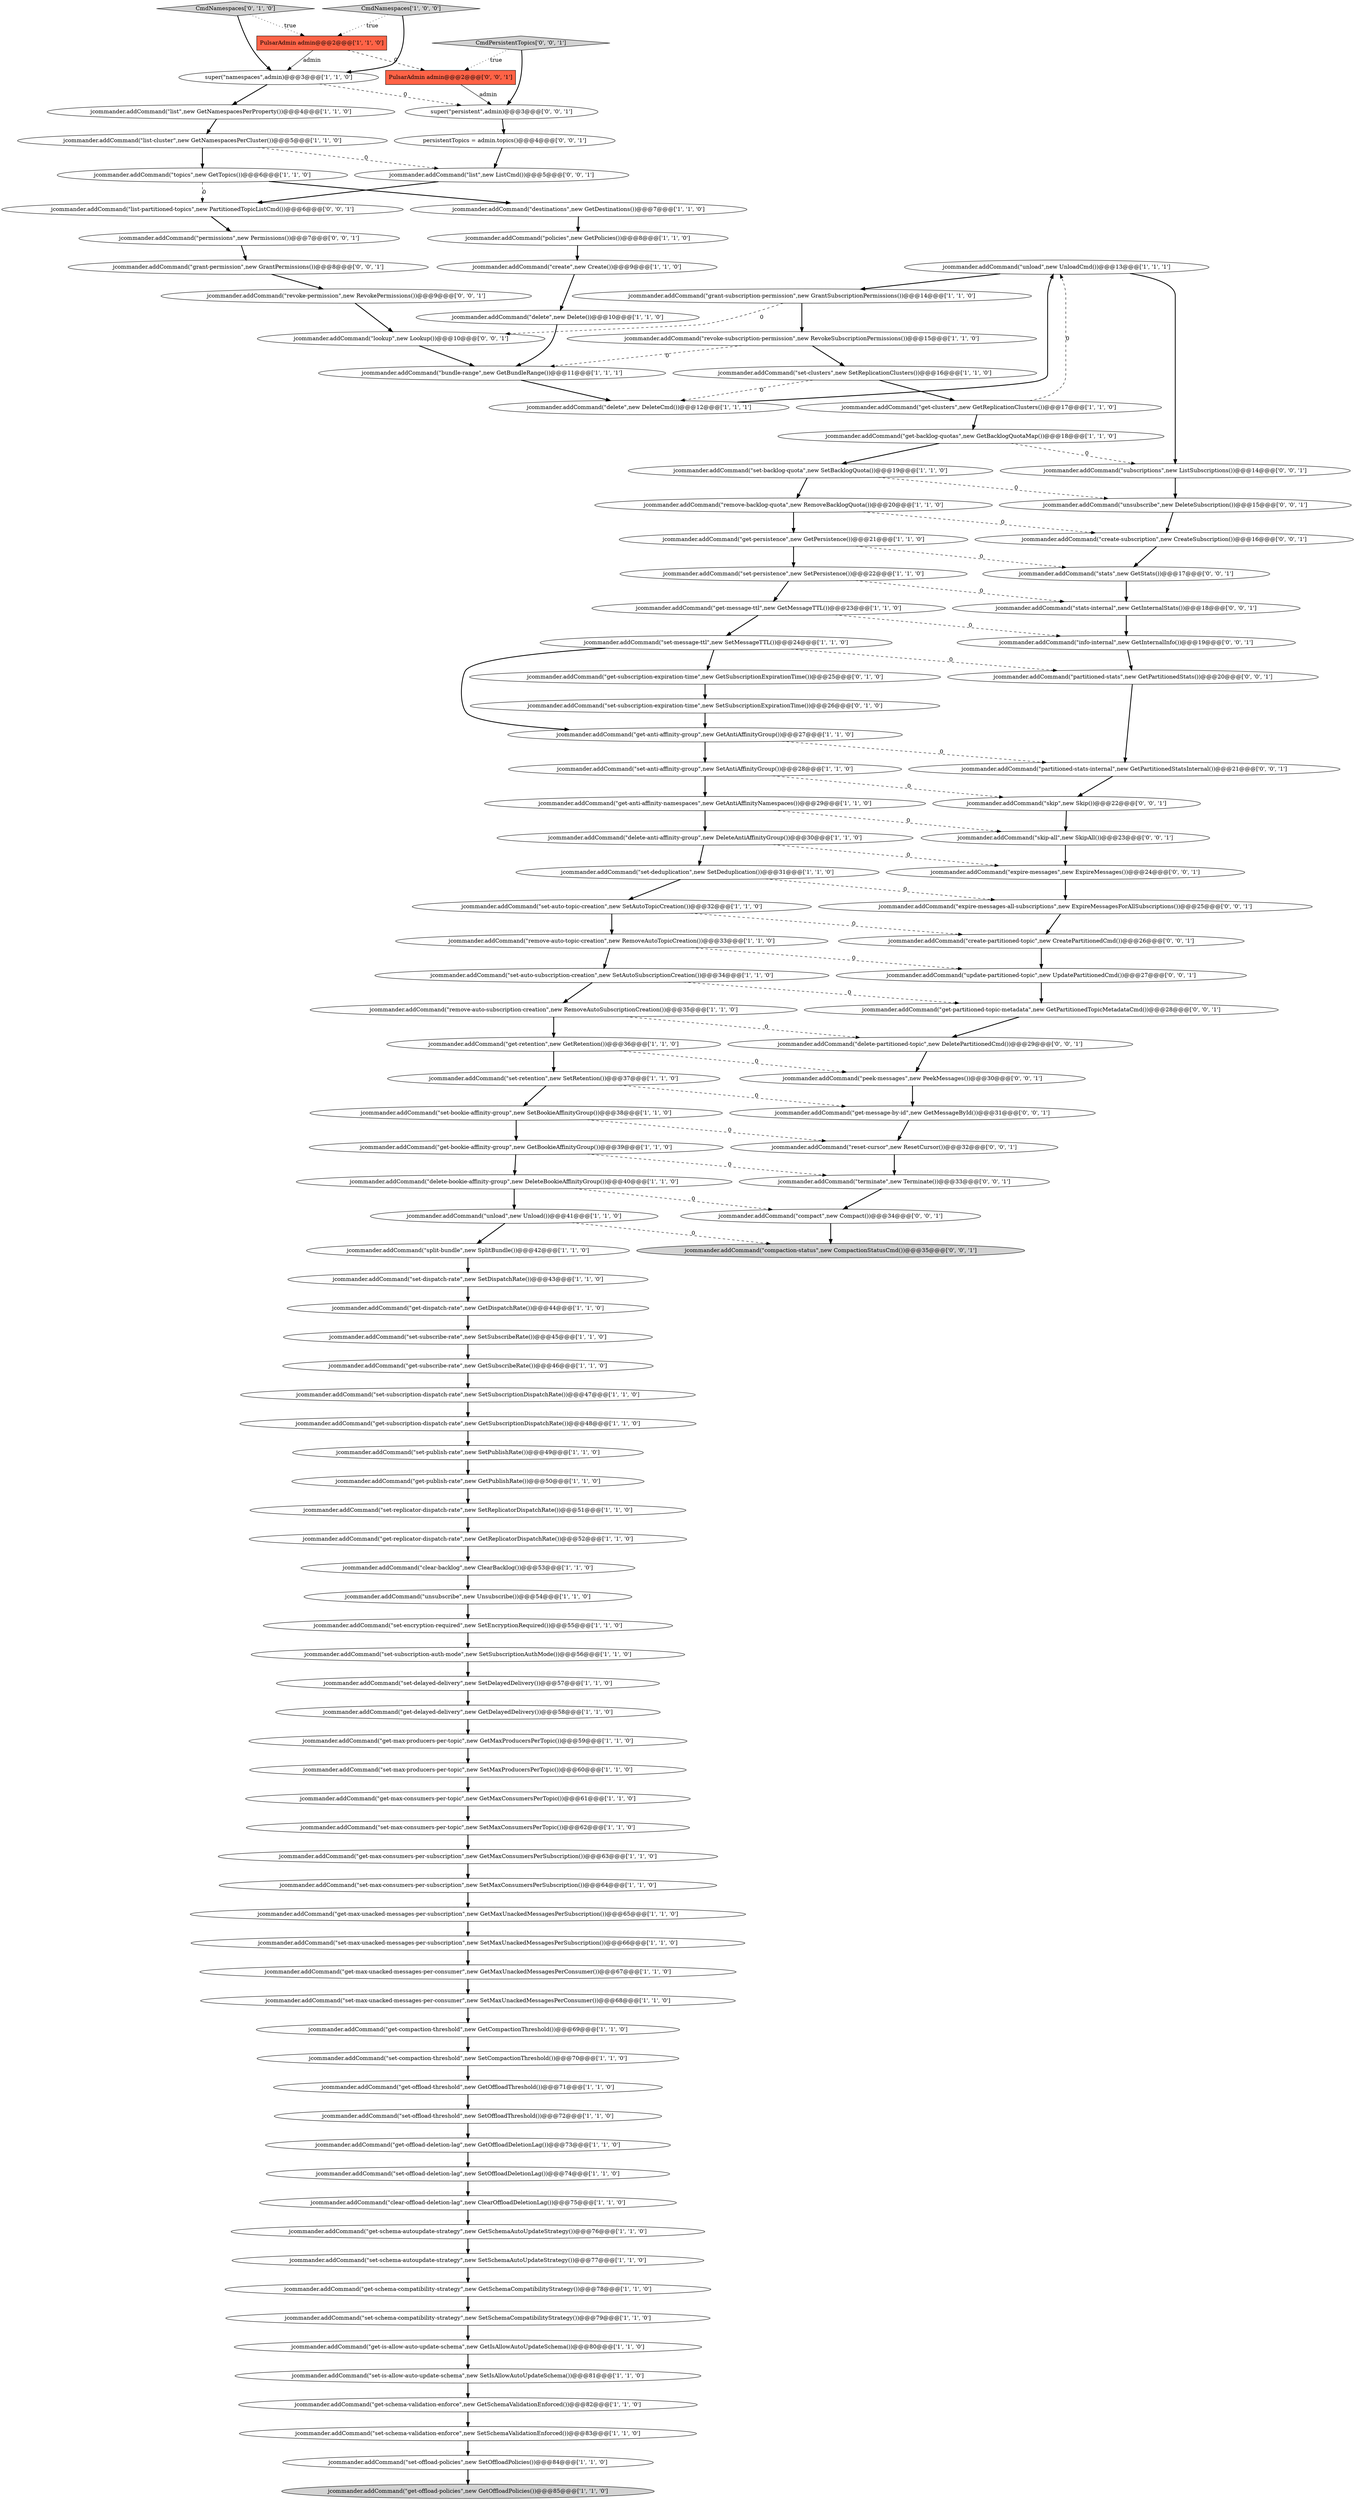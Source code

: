 digraph {
34 [style = filled, label = "jcommander.addCommand(\"get-schema-validation-enforce\",new GetSchemaValidationEnforced())@@@82@@@['1', '1', '0']", fillcolor = white, shape = ellipse image = "AAA0AAABBB1BBB"];
53 [style = filled, label = "jcommander.addCommand(\"set-replicator-dispatch-rate\",new SetReplicatorDispatchRate())@@@51@@@['1', '1', '0']", fillcolor = white, shape = ellipse image = "AAA0AAABBB1BBB"];
40 [style = filled, label = "jcommander.addCommand(\"set-max-unacked-messages-per-consumer\",new SetMaxUnackedMessagesPerConsumer())@@@68@@@['1', '1', '0']", fillcolor = white, shape = ellipse image = "AAA0AAABBB1BBB"];
18 [style = filled, label = "jcommander.addCommand(\"get-schema-autoupdate-strategy\",new GetSchemaAutoUpdateStrategy())@@@76@@@['1', '1', '0']", fillcolor = white, shape = ellipse image = "AAA0AAABBB1BBB"];
3 [style = filled, label = "jcommander.addCommand(\"policies\",new GetPolicies())@@@8@@@['1', '1', '0']", fillcolor = white, shape = ellipse image = "AAA0AAABBB1BBB"];
67 [style = filled, label = "jcommander.addCommand(\"get-bookie-affinity-group\",new GetBookieAffinityGroup())@@@39@@@['1', '1', '0']", fillcolor = white, shape = ellipse image = "AAA0AAABBB1BBB"];
33 [style = filled, label = "jcommander.addCommand(\"grant-subscription-permission\",new GrantSubscriptionPermissions())@@@14@@@['1', '1', '0']", fillcolor = white, shape = ellipse image = "AAA0AAABBB1BBB"];
41 [style = filled, label = "jcommander.addCommand(\"delete\",new DeleteCmd())@@@12@@@['1', '1', '1']", fillcolor = white, shape = ellipse image = "AAA0AAABBB1BBB"];
113 [style = filled, label = "jcommander.addCommand(\"update-partitioned-topic\",new UpdatePartitionedCmd())@@@27@@@['0', '0', '1']", fillcolor = white, shape = ellipse image = "AAA0AAABBB3BBB"];
68 [style = filled, label = "jcommander.addCommand(\"set-offload-threshold\",new SetOffloadThreshold())@@@72@@@['1', '1', '0']", fillcolor = white, shape = ellipse image = "AAA0AAABBB1BBB"];
20 [style = filled, label = "jcommander.addCommand(\"revoke-subscription-permission\",new RevokeSubscriptionPermissions())@@@15@@@['1', '1', '0']", fillcolor = white, shape = ellipse image = "AAA0AAABBB1BBB"];
49 [style = filled, label = "jcommander.addCommand(\"get-delayed-delivery\",new GetDelayedDelivery())@@@58@@@['1', '1', '0']", fillcolor = white, shape = ellipse image = "AAA0AAABBB1BBB"];
74 [style = filled, label = "jcommander.addCommand(\"get-persistence\",new GetPersistence())@@@21@@@['1', '1', '0']", fillcolor = white, shape = ellipse image = "AAA0AAABBB1BBB"];
60 [style = filled, label = "jcommander.addCommand(\"set-schema-compatibility-strategy\",new SetSchemaCompatibilityStrategy())@@@79@@@['1', '1', '0']", fillcolor = white, shape = ellipse image = "AAA0AAABBB1BBB"];
75 [style = filled, label = "jcommander.addCommand(\"remove-auto-subscription-creation\",new RemoveAutoSubscriptionCreation())@@@35@@@['1', '1', '0']", fillcolor = white, shape = ellipse image = "AAA0AAABBB1BBB"];
100 [style = filled, label = "jcommander.addCommand(\"delete-partitioned-topic\",new DeletePartitionedCmd())@@@29@@@['0', '0', '1']", fillcolor = white, shape = ellipse image = "AAA0AAABBB3BBB"];
19 [style = filled, label = "jcommander.addCommand(\"get-max-consumers-per-topic\",new GetMaxConsumersPerTopic())@@@61@@@['1', '1', '0']", fillcolor = white, shape = ellipse image = "AAA0AAABBB1BBB"];
72 [style = filled, label = "jcommander.addCommand(\"set-schema-autoupdate-strategy\",new SetSchemaAutoUpdateStrategy())@@@77@@@['1', '1', '0']", fillcolor = white, shape = ellipse image = "AAA0AAABBB1BBB"];
102 [style = filled, label = "jcommander.addCommand(\"info-internal\",new GetInternalInfo())@@@19@@@['0', '0', '1']", fillcolor = white, shape = ellipse image = "AAA0AAABBB3BBB"];
64 [style = filled, label = "jcommander.addCommand(\"set-dispatch-rate\",new SetDispatchRate())@@@43@@@['1', '1', '0']", fillcolor = white, shape = ellipse image = "AAA0AAABBB1BBB"];
25 [style = filled, label = "jcommander.addCommand(\"unload\",new UnloadCmd())@@@13@@@['1', '1', '1']", fillcolor = white, shape = ellipse image = "AAA0AAABBB1BBB"];
111 [style = filled, label = "jcommander.addCommand(\"create-partitioned-topic\",new CreatePartitionedCmd())@@@26@@@['0', '0', '1']", fillcolor = white, shape = ellipse image = "AAA0AAABBB3BBB"];
2 [style = filled, label = "jcommander.addCommand(\"get-max-consumers-per-subscription\",new GetMaxConsumersPerSubscription())@@@63@@@['1', '1', '0']", fillcolor = white, shape = ellipse image = "AAA0AAABBB1BBB"];
23 [style = filled, label = "jcommander.addCommand(\"set-compaction-threshold\",new SetCompactionThreshold())@@@70@@@['1', '1', '0']", fillcolor = white, shape = ellipse image = "AAA0AAABBB1BBB"];
116 [style = filled, label = "PulsarAdmin admin@@@2@@@['0', '0', '1']", fillcolor = tomato, shape = box image = "AAA0AAABBB3BBB"];
45 [style = filled, label = "jcommander.addCommand(\"delete\",new Delete())@@@10@@@['1', '1', '0']", fillcolor = white, shape = ellipse image = "AAA0AAABBB1BBB"];
50 [style = filled, label = "jcommander.addCommand(\"delete-anti-affinity-group\",new DeleteAntiAffinityGroup())@@@30@@@['1', '1', '0']", fillcolor = white, shape = ellipse image = "AAA0AAABBB1BBB"];
4 [style = filled, label = "jcommander.addCommand(\"set-subscription-auth-mode\",new SetSubscriptionAuthMode())@@@56@@@['1', '1', '0']", fillcolor = white, shape = ellipse image = "AAA0AAABBB1BBB"];
10 [style = filled, label = "jcommander.addCommand(\"set-max-unacked-messages-per-subscription\",new SetMaxUnackedMessagesPerSubscription())@@@66@@@['1', '1', '0']", fillcolor = white, shape = ellipse image = "AAA0AAABBB1BBB"];
117 [style = filled, label = "super(\"persistent\",admin)@@@3@@@['0', '0', '1']", fillcolor = white, shape = ellipse image = "AAA0AAABBB3BBB"];
77 [style = filled, label = "jcommander.addCommand(\"set-max-producers-per-topic\",new SetMaxProducersPerTopic())@@@60@@@['1', '1', '0']", fillcolor = white, shape = ellipse image = "AAA0AAABBB1BBB"];
48 [style = filled, label = "jcommander.addCommand(\"get-message-ttl\",new GetMessageTTL())@@@23@@@['1', '1', '0']", fillcolor = white, shape = ellipse image = "AAA0AAABBB1BBB"];
91 [style = filled, label = "CmdPersistentTopics['0', '0', '1']", fillcolor = lightgray, shape = diamond image = "AAA0AAABBB3BBB"];
27 [style = filled, label = "jcommander.addCommand(\"get-replicator-dispatch-rate\",new GetReplicatorDispatchRate())@@@52@@@['1', '1', '0']", fillcolor = white, shape = ellipse image = "AAA0AAABBB1BBB"];
90 [style = filled, label = "jcommander.addCommand(\"create-subscription\",new CreateSubscription())@@@16@@@['0', '0', '1']", fillcolor = white, shape = ellipse image = "AAA0AAABBB3BBB"];
112 [style = filled, label = "jcommander.addCommand(\"revoke-permission\",new RevokePermissions())@@@9@@@['0', '0', '1']", fillcolor = white, shape = ellipse image = "AAA0AAABBB3BBB"];
8 [style = filled, label = "jcommander.addCommand(\"unsubscribe\",new Unsubscribe())@@@54@@@['1', '1', '0']", fillcolor = white, shape = ellipse image = "AAA0AAABBB1BBB"];
87 [style = filled, label = "jcommander.addCommand(\"list-partitioned-topics\",new PartitionedTopicListCmd())@@@6@@@['0', '0', '1']", fillcolor = white, shape = ellipse image = "AAA0AAABBB3BBB"];
54 [style = filled, label = "jcommander.addCommand(\"get-max-producers-per-topic\",new GetMaxProducersPerTopic())@@@59@@@['1', '1', '0']", fillcolor = white, shape = ellipse image = "AAA0AAABBB1BBB"];
16 [style = filled, label = "jcommander.addCommand(\"set-publish-rate\",new SetPublishRate())@@@49@@@['1', '1', '0']", fillcolor = white, shape = ellipse image = "AAA0AAABBB1BBB"];
7 [style = filled, label = "jcommander.addCommand(\"list\",new GetNamespacesPerProperty())@@@4@@@['1', '1', '0']", fillcolor = white, shape = ellipse image = "AAA0AAABBB1BBB"];
30 [style = filled, label = "jcommander.addCommand(\"split-bundle\",new SplitBundle())@@@42@@@['1', '1', '0']", fillcolor = white, shape = ellipse image = "AAA0AAABBB1BBB"];
46 [style = filled, label = "jcommander.addCommand(\"set-subscription-dispatch-rate\",new SetSubscriptionDispatchRate())@@@47@@@['1', '1', '0']", fillcolor = white, shape = ellipse image = "AAA0AAABBB1BBB"];
66 [style = filled, label = "jcommander.addCommand(\"get-anti-affinity-group\",new GetAntiAffinityGroup())@@@27@@@['1', '1', '0']", fillcolor = white, shape = ellipse image = "AAA0AAABBB1BBB"];
81 [style = filled, label = "jcommander.addCommand(\"set-retention\",new SetRetention())@@@37@@@['1', '1', '0']", fillcolor = white, shape = ellipse image = "AAA0AAABBB1BBB"];
63 [style = filled, label = "jcommander.addCommand(\"set-schema-validation-enforce\",new SetSchemaValidationEnforced())@@@83@@@['1', '1', '0']", fillcolor = white, shape = ellipse image = "AAA0AAABBB1BBB"];
80 [style = filled, label = "jcommander.addCommand(\"clear-offload-deletion-lag\",new ClearOffloadDeletionLag())@@@75@@@['1', '1', '0']", fillcolor = white, shape = ellipse image = "AAA0AAABBB1BBB"];
92 [style = filled, label = "jcommander.addCommand(\"skip-all\",new SkipAll())@@@23@@@['0', '0', '1']", fillcolor = white, shape = ellipse image = "AAA0AAABBB3BBB"];
12 [style = filled, label = "jcommander.addCommand(\"get-is-allow-auto-update-schema\",new GetIsAllowAutoUpdateSchema())@@@80@@@['1', '1', '0']", fillcolor = white, shape = ellipse image = "AAA0AAABBB1BBB"];
29 [style = filled, label = "jcommander.addCommand(\"get-anti-affinity-namespaces\",new GetAntiAffinityNamespaces())@@@29@@@['1', '1', '0']", fillcolor = white, shape = ellipse image = "AAA0AAABBB1BBB"];
76 [style = filled, label = "jcommander.addCommand(\"bundle-range\",new GetBundleRange())@@@11@@@['1', '1', '1']", fillcolor = white, shape = ellipse image = "AAA0AAABBB1BBB"];
79 [style = filled, label = "super(\"namespaces\",admin)@@@3@@@['1', '1', '0']", fillcolor = white, shape = ellipse image = "AAA0AAABBB1BBB"];
42 [style = filled, label = "jcommander.addCommand(\"list-cluster\",new GetNamespacesPerCluster())@@@5@@@['1', '1', '0']", fillcolor = white, shape = ellipse image = "AAA0AAABBB1BBB"];
15 [style = filled, label = "jcommander.addCommand(\"get-backlog-quotas\",new GetBacklogQuotaMap())@@@18@@@['1', '1', '0']", fillcolor = white, shape = ellipse image = "AAA0AAABBB1BBB"];
59 [style = filled, label = "jcommander.addCommand(\"set-anti-affinity-group\",new SetAntiAffinityGroup())@@@28@@@['1', '1', '0']", fillcolor = white, shape = ellipse image = "AAA0AAABBB1BBB"];
1 [style = filled, label = "jcommander.addCommand(\"set-max-consumers-per-subscription\",new SetMaxConsumersPerSubscription())@@@64@@@['1', '1', '0']", fillcolor = white, shape = ellipse image = "AAA0AAABBB1BBB"];
17 [style = filled, label = "jcommander.addCommand(\"get-publish-rate\",new GetPublishRate())@@@50@@@['1', '1', '0']", fillcolor = white, shape = ellipse image = "AAA0AAABBB1BBB"];
82 [style = filled, label = "jcommander.addCommand(\"set-bookie-affinity-group\",new SetBookieAffinityGroup())@@@38@@@['1', '1', '0']", fillcolor = white, shape = ellipse image = "AAA0AAABBB1BBB"];
31 [style = filled, label = "jcommander.addCommand(\"set-is-allow-auto-update-schema\",new SetIsAllowAutoUpdateSchema())@@@81@@@['1', '1', '0']", fillcolor = white, shape = ellipse image = "AAA0AAABBB1BBB"];
58 [style = filled, label = "jcommander.addCommand(\"set-offload-deletion-lag\",new SetOffloadDeletionLag())@@@74@@@['1', '1', '0']", fillcolor = white, shape = ellipse image = "AAA0AAABBB1BBB"];
115 [style = filled, label = "jcommander.addCommand(\"compact\",new Compact())@@@34@@@['0', '0', '1']", fillcolor = white, shape = ellipse image = "AAA0AAABBB3BBB"];
109 [style = filled, label = "jcommander.addCommand(\"get-message-by-id\",new GetMessageById())@@@31@@@['0', '0', '1']", fillcolor = white, shape = ellipse image = "AAA0AAABBB3BBB"];
52 [style = filled, label = "jcommander.addCommand(\"destinations\",new GetDestinations())@@@7@@@['1', '1', '0']", fillcolor = white, shape = ellipse image = "AAA0AAABBB1BBB"];
96 [style = filled, label = "jcommander.addCommand(\"grant-permission\",new GrantPermissions())@@@8@@@['0', '0', '1']", fillcolor = white, shape = ellipse image = "AAA0AAABBB3BBB"];
57 [style = filled, label = "jcommander.addCommand(\"clear-backlog\",new ClearBacklog())@@@53@@@['1', '1', '0']", fillcolor = white, shape = ellipse image = "AAA0AAABBB1BBB"];
97 [style = filled, label = "jcommander.addCommand(\"partitioned-stats\",new GetPartitionedStats())@@@20@@@['0', '0', '1']", fillcolor = white, shape = ellipse image = "AAA0AAABBB3BBB"];
21 [style = filled, label = "jcommander.addCommand(\"set-subscribe-rate\",new SetSubscribeRate())@@@45@@@['1', '1', '0']", fillcolor = white, shape = ellipse image = "AAA0AAABBB1BBB"];
24 [style = filled, label = "jcommander.addCommand(\"get-offload-policies\",new GetOffloadPolicies())@@@85@@@['1', '1', '0']", fillcolor = lightgray, shape = ellipse image = "AAA0AAABBB1BBB"];
107 [style = filled, label = "jcommander.addCommand(\"terminate\",new Terminate())@@@33@@@['0', '0', '1']", fillcolor = white, shape = ellipse image = "AAA0AAABBB3BBB"];
101 [style = filled, label = "jcommander.addCommand(\"peek-messages\",new PeekMessages())@@@30@@@['0', '0', '1']", fillcolor = white, shape = ellipse image = "AAA0AAABBB3BBB"];
36 [style = filled, label = "jcommander.addCommand(\"set-message-ttl\",new SetMessageTTL())@@@24@@@['1', '1', '0']", fillcolor = white, shape = ellipse image = "AAA0AAABBB1BBB"];
69 [style = filled, label = "jcommander.addCommand(\"create\",new Create())@@@9@@@['1', '1', '0']", fillcolor = white, shape = ellipse image = "AAA0AAABBB1BBB"];
6 [style = filled, label = "jcommander.addCommand(\"get-dispatch-rate\",new GetDispatchRate())@@@44@@@['1', '1', '0']", fillcolor = white, shape = ellipse image = "AAA0AAABBB1BBB"];
28 [style = filled, label = "jcommander.addCommand(\"set-encryption-required\",new SetEncryptionRequired())@@@55@@@['1', '1', '0']", fillcolor = white, shape = ellipse image = "AAA0AAABBB1BBB"];
83 [style = filled, label = "CmdNamespaces['0', '1', '0']", fillcolor = lightgray, shape = diamond image = "AAA0AAABBB2BBB"];
55 [style = filled, label = "jcommander.addCommand(\"set-persistence\",new SetPersistence())@@@22@@@['1', '1', '0']", fillcolor = white, shape = ellipse image = "AAA0AAABBB1BBB"];
98 [style = filled, label = "jcommander.addCommand(\"expire-messages\",new ExpireMessages())@@@24@@@['0', '0', '1']", fillcolor = white, shape = ellipse image = "AAA0AAABBB3BBB"];
13 [style = filled, label = "jcommander.addCommand(\"get-max-unacked-messages-per-consumer\",new GetMaxUnackedMessagesPerConsumer())@@@67@@@['1', '1', '0']", fillcolor = white, shape = ellipse image = "AAA0AAABBB1BBB"];
65 [style = filled, label = "jcommander.addCommand(\"get-clusters\",new GetReplicationClusters())@@@17@@@['1', '1', '0']", fillcolor = white, shape = ellipse image = "AAA0AAABBB1BBB"];
71 [style = filled, label = "jcommander.addCommand(\"set-max-consumers-per-topic\",new SetMaxConsumersPerTopic())@@@62@@@['1', '1', '0']", fillcolor = white, shape = ellipse image = "AAA0AAABBB1BBB"];
62 [style = filled, label = "jcommander.addCommand(\"get-schema-compatibility-strategy\",new GetSchemaCompatibilityStrategy())@@@78@@@['1', '1', '0']", fillcolor = white, shape = ellipse image = "AAA0AAABBB1BBB"];
85 [style = filled, label = "jcommander.addCommand(\"get-subscription-expiration-time\",new GetSubscriptionExpirationTime())@@@25@@@['0', '1', '0']", fillcolor = white, shape = ellipse image = "AAA1AAABBB2BBB"];
95 [style = filled, label = "jcommander.addCommand(\"reset-cursor\",new ResetCursor())@@@32@@@['0', '0', '1']", fillcolor = white, shape = ellipse image = "AAA0AAABBB3BBB"];
26 [style = filled, label = "jcommander.addCommand(\"set-deduplication\",new SetDeduplication())@@@31@@@['1', '1', '0']", fillcolor = white, shape = ellipse image = "AAA0AAABBB1BBB"];
43 [style = filled, label = "jcommander.addCommand(\"get-compaction-threshold\",new GetCompactionThreshold())@@@69@@@['1', '1', '0']", fillcolor = white, shape = ellipse image = "AAA0AAABBB1BBB"];
88 [style = filled, label = "jcommander.addCommand(\"unsubscribe\",new DeleteSubscription())@@@15@@@['0', '0', '1']", fillcolor = white, shape = ellipse image = "AAA0AAABBB3BBB"];
32 [style = filled, label = "jcommander.addCommand(\"get-offload-threshold\",new GetOffloadThreshold())@@@71@@@['1', '1', '0']", fillcolor = white, shape = ellipse image = "AAA0AAABBB1BBB"];
38 [style = filled, label = "jcommander.addCommand(\"remove-auto-topic-creation\",new RemoveAutoTopicCreation())@@@33@@@['1', '1', '0']", fillcolor = white, shape = ellipse image = "AAA0AAABBB1BBB"];
89 [style = filled, label = "jcommander.addCommand(\"partitioned-stats-internal\",new GetPartitionedStatsInternal())@@@21@@@['0', '0', '1']", fillcolor = white, shape = ellipse image = "AAA0AAABBB3BBB"];
51 [style = filled, label = "PulsarAdmin admin@@@2@@@['1', '1', '0']", fillcolor = tomato, shape = box image = "AAA0AAABBB1BBB"];
0 [style = filled, label = "jcommander.addCommand(\"get-subscription-dispatch-rate\",new GetSubscriptionDispatchRate())@@@48@@@['1', '1', '0']", fillcolor = white, shape = ellipse image = "AAA0AAABBB1BBB"];
94 [style = filled, label = "jcommander.addCommand(\"stats\",new GetStats())@@@17@@@['0', '0', '1']", fillcolor = white, shape = ellipse image = "AAA0AAABBB3BBB"];
106 [style = filled, label = "jcommander.addCommand(\"expire-messages-all-subscriptions\",new ExpireMessagesForAllSubscriptions())@@@25@@@['0', '0', '1']", fillcolor = white, shape = ellipse image = "AAA0AAABBB3BBB"];
105 [style = filled, label = "jcommander.addCommand(\"skip\",new Skip())@@@22@@@['0', '0', '1']", fillcolor = white, shape = ellipse image = "AAA0AAABBB3BBB"];
104 [style = filled, label = "persistentTopics = admin.topics()@@@4@@@['0', '0', '1']", fillcolor = white, shape = ellipse image = "AAA0AAABBB3BBB"];
14 [style = filled, label = "jcommander.addCommand(\"unload\",new Unload())@@@41@@@['1', '1', '0']", fillcolor = white, shape = ellipse image = "AAA0AAABBB1BBB"];
78 [style = filled, label = "jcommander.addCommand(\"get-retention\",new GetRetention())@@@36@@@['1', '1', '0']", fillcolor = white, shape = ellipse image = "AAA0AAABBB1BBB"];
47 [style = filled, label = "jcommander.addCommand(\"set-delayed-delivery\",new SetDelayedDelivery())@@@57@@@['1', '1', '0']", fillcolor = white, shape = ellipse image = "AAA0AAABBB1BBB"];
5 [style = filled, label = "CmdNamespaces['1', '0', '0']", fillcolor = lightgray, shape = diamond image = "AAA0AAABBB1BBB"];
103 [style = filled, label = "jcommander.addCommand(\"stats-internal\",new GetInternalStats())@@@18@@@['0', '0', '1']", fillcolor = white, shape = ellipse image = "AAA0AAABBB3BBB"];
93 [style = filled, label = "jcommander.addCommand(\"compaction-status\",new CompactionStatusCmd())@@@35@@@['0', '0', '1']", fillcolor = lightgray, shape = ellipse image = "AAA0AAABBB3BBB"];
37 [style = filled, label = "jcommander.addCommand(\"topics\",new GetTopics())@@@6@@@['1', '1', '0']", fillcolor = white, shape = ellipse image = "AAA0AAABBB1BBB"];
86 [style = filled, label = "jcommander.addCommand(\"list\",new ListCmd())@@@5@@@['0', '0', '1']", fillcolor = white, shape = ellipse image = "AAA0AAABBB3BBB"];
114 [style = filled, label = "jcommander.addCommand(\"get-partitioned-topic-metadata\",new GetPartitionedTopicMetadataCmd())@@@28@@@['0', '0', '1']", fillcolor = white, shape = ellipse image = "AAA0AAABBB3BBB"];
99 [style = filled, label = "jcommander.addCommand(\"permissions\",new Permissions())@@@7@@@['0', '0', '1']", fillcolor = white, shape = ellipse image = "AAA0AAABBB3BBB"];
73 [style = filled, label = "jcommander.addCommand(\"get-subscribe-rate\",new GetSubscribeRate())@@@46@@@['1', '1', '0']", fillcolor = white, shape = ellipse image = "AAA0AAABBB1BBB"];
9 [style = filled, label = "jcommander.addCommand(\"set-backlog-quota\",new SetBacklogQuota())@@@19@@@['1', '1', '0']", fillcolor = white, shape = ellipse image = "AAA0AAABBB1BBB"];
56 [style = filled, label = "jcommander.addCommand(\"get-max-unacked-messages-per-subscription\",new GetMaxUnackedMessagesPerSubscription())@@@65@@@['1', '1', '0']", fillcolor = white, shape = ellipse image = "AAA0AAABBB1BBB"];
61 [style = filled, label = "jcommander.addCommand(\"set-offload-policies\",new SetOffloadPolicies())@@@84@@@['1', '1', '0']", fillcolor = white, shape = ellipse image = "AAA0AAABBB1BBB"];
11 [style = filled, label = "jcommander.addCommand(\"delete-bookie-affinity-group\",new DeleteBookieAffinityGroup())@@@40@@@['1', '1', '0']", fillcolor = white, shape = ellipse image = "AAA0AAABBB1BBB"];
39 [style = filled, label = "jcommander.addCommand(\"set-clusters\",new SetReplicationClusters())@@@16@@@['1', '1', '0']", fillcolor = white, shape = ellipse image = "AAA0AAABBB1BBB"];
70 [style = filled, label = "jcommander.addCommand(\"set-auto-topic-creation\",new SetAutoTopicCreation())@@@32@@@['1', '1', '0']", fillcolor = white, shape = ellipse image = "AAA0AAABBB1BBB"];
108 [style = filled, label = "jcommander.addCommand(\"lookup\",new Lookup())@@@10@@@['0', '0', '1']", fillcolor = white, shape = ellipse image = "AAA0AAABBB3BBB"];
22 [style = filled, label = "jcommander.addCommand(\"set-auto-subscription-creation\",new SetAutoSubscriptionCreation())@@@34@@@['1', '1', '0']", fillcolor = white, shape = ellipse image = "AAA0AAABBB1BBB"];
35 [style = filled, label = "jcommander.addCommand(\"get-offload-deletion-lag\",new GetOffloadDeletionLag())@@@73@@@['1', '1', '0']", fillcolor = white, shape = ellipse image = "AAA0AAABBB1BBB"];
84 [style = filled, label = "jcommander.addCommand(\"set-subscription-expiration-time\",new SetSubscriptionExpirationTime())@@@26@@@['0', '1', '0']", fillcolor = white, shape = ellipse image = "AAA1AAABBB2BBB"];
110 [style = filled, label = "jcommander.addCommand(\"subscriptions\",new ListSubscriptions())@@@14@@@['0', '0', '1']", fillcolor = white, shape = ellipse image = "AAA0AAABBB3BBB"];
44 [style = filled, label = "jcommander.addCommand(\"remove-backlog-quota\",new RemoveBacklogQuota())@@@20@@@['1', '1', '0']", fillcolor = white, shape = ellipse image = "AAA0AAABBB1BBB"];
83->79 [style = bold, label=""];
7->42 [style = bold, label=""];
48->36 [style = bold, label=""];
26->70 [style = bold, label=""];
23->32 [style = bold, label=""];
117->104 [style = bold, label=""];
110->88 [style = bold, label=""];
73->46 [style = bold, label=""];
32->68 [style = bold, label=""];
86->87 [style = bold, label=""];
36->97 [style = dashed, label="0"];
54->77 [style = bold, label=""];
81->82 [style = bold, label=""];
42->86 [style = dashed, label="0"];
103->102 [style = bold, label=""];
78->81 [style = bold, label=""];
36->85 [style = bold, label=""];
84->66 [style = bold, label=""];
39->65 [style = bold, label=""];
65->15 [style = bold, label=""];
21->73 [style = bold, label=""];
101->109 [style = bold, label=""];
46->0 [style = bold, label=""];
5->79 [style = bold, label=""];
6->21 [style = bold, label=""];
87->99 [style = bold, label=""];
104->86 [style = bold, label=""];
26->106 [style = dashed, label="0"];
66->89 [style = dashed, label="0"];
2->1 [style = bold, label=""];
15->110 [style = dashed, label="0"];
97->89 [style = bold, label=""];
33->108 [style = dashed, label="0"];
67->107 [style = dashed, label="0"];
60->12 [style = bold, label=""];
90->94 [style = bold, label=""];
45->76 [style = bold, label=""];
31->34 [style = bold, label=""];
20->76 [style = dashed, label="0"];
53->27 [style = bold, label=""];
29->50 [style = bold, label=""];
15->9 [style = bold, label=""];
66->59 [style = bold, label=""];
112->108 [style = bold, label=""];
63->61 [style = bold, label=""];
72->62 [style = bold, label=""];
111->113 [style = bold, label=""];
50->98 [style = dashed, label="0"];
67->11 [style = bold, label=""];
25->33 [style = bold, label=""];
33->20 [style = bold, label=""];
98->106 [style = bold, label=""];
49->54 [style = bold, label=""];
114->100 [style = bold, label=""];
35->58 [style = bold, label=""];
94->103 [style = bold, label=""];
105->92 [style = bold, label=""];
12->31 [style = bold, label=""];
39->41 [style = dashed, label="0"];
78->101 [style = dashed, label="0"];
20->39 [style = bold, label=""];
50->26 [style = bold, label=""];
14->30 [style = bold, label=""];
36->66 [style = bold, label=""];
81->109 [style = dashed, label="0"];
100->101 [style = bold, label=""];
96->112 [style = bold, label=""];
107->115 [style = bold, label=""];
62->60 [style = bold, label=""];
91->117 [style = bold, label=""];
14->93 [style = dashed, label="0"];
106->111 [style = bold, label=""];
43->23 [style = bold, label=""];
64->6 [style = bold, label=""];
59->29 [style = bold, label=""];
57->8 [style = bold, label=""];
89->105 [style = bold, label=""];
59->105 [style = dashed, label="0"];
47->49 [style = bold, label=""];
11->115 [style = dashed, label="0"];
4->47 [style = bold, label=""];
25->110 [style = bold, label=""];
71->2 [style = bold, label=""];
44->90 [style = dashed, label="0"];
40->43 [style = bold, label=""];
74->55 [style = bold, label=""];
79->7 [style = bold, label=""];
56->10 [style = bold, label=""];
34->63 [style = bold, label=""];
113->114 [style = bold, label=""];
11->14 [style = bold, label=""];
55->48 [style = bold, label=""];
28->4 [style = bold, label=""];
91->116 [style = dotted, label="true"];
65->25 [style = dashed, label="0"];
55->103 [style = dashed, label="0"];
82->67 [style = bold, label=""];
70->38 [style = bold, label=""];
10->13 [style = bold, label=""];
82->95 [style = dashed, label="0"];
17->53 [style = bold, label=""];
52->3 [style = bold, label=""];
30->64 [style = bold, label=""];
29->92 [style = dashed, label="0"];
16->17 [style = bold, label=""];
109->95 [style = bold, label=""];
99->96 [style = bold, label=""];
88->90 [style = bold, label=""];
83->51 [style = dotted, label="true"];
9->88 [style = dashed, label="0"];
51->79 [style = solid, label="admin"];
22->75 [style = bold, label=""];
27->57 [style = bold, label=""];
77->19 [style = bold, label=""];
68->35 [style = bold, label=""];
51->116 [style = dashed, label="0"];
48->102 [style = dashed, label="0"];
75->100 [style = dashed, label="0"];
9->44 [style = bold, label=""];
19->71 [style = bold, label=""];
79->117 [style = dashed, label="0"];
41->25 [style = bold, label=""];
22->114 [style = dashed, label="0"];
95->107 [style = bold, label=""];
58->80 [style = bold, label=""];
80->18 [style = bold, label=""];
44->74 [style = bold, label=""];
116->117 [style = solid, label="admin"];
42->37 [style = bold, label=""];
37->52 [style = bold, label=""];
102->97 [style = bold, label=""];
108->76 [style = bold, label=""];
3->69 [style = bold, label=""];
38->22 [style = bold, label=""];
13->40 [style = bold, label=""];
1->56 [style = bold, label=""];
18->72 [style = bold, label=""];
92->98 [style = bold, label=""];
69->45 [style = bold, label=""];
61->24 [style = bold, label=""];
76->41 [style = bold, label=""];
8->28 [style = bold, label=""];
75->78 [style = bold, label=""];
115->93 [style = bold, label=""];
74->94 [style = dashed, label="0"];
70->111 [style = dashed, label="0"];
38->113 [style = dashed, label="0"];
85->84 [style = bold, label=""];
5->51 [style = dotted, label="true"];
37->87 [style = dashed, label="0"];
0->16 [style = bold, label=""];
}
